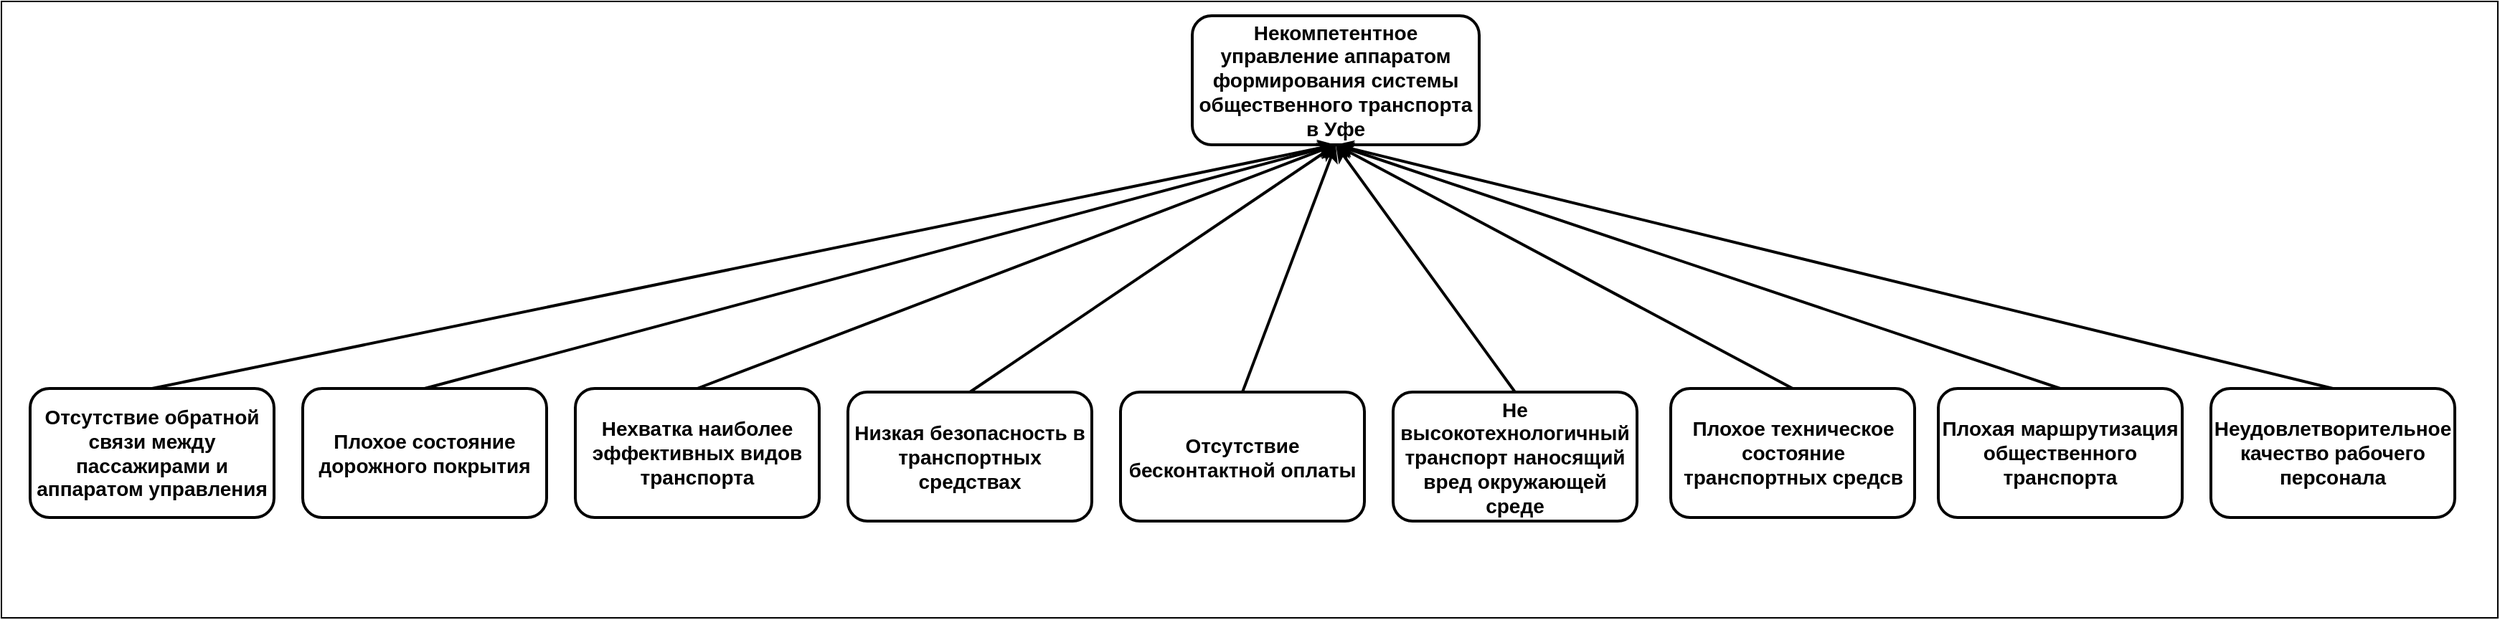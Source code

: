 <mxfile version="22.0.8" type="device">
  <diagram name="Страница — 1" id="Rkio65C2KcX7ebfm4gES">
    <mxGraphModel dx="2876" dy="2286" grid="1" gridSize="10" guides="1" tooltips="1" connect="1" arrows="1" fold="1" page="1" pageScale="1" pageWidth="827" pageHeight="1169" background="#FFFFFF" math="0" shadow="0">
      <root>
        <mxCell id="0" />
        <mxCell id="1" parent="0" />
        <mxCell id="0EdAW84SbodpDhogGdeT-20" value="Плохое состояние дорожного покрытия" style="rounded=1;whiteSpace=wrap;html=1;strokeColor=#000000;strokeWidth=2;fillColor=#FFFFFF;fontColor=#000000;fontSize=14;fontStyle=1" parent="1" vertex="1">
          <mxGeometry x="-540" y="150" width="170" height="90" as="geometry" />
        </mxCell>
        <mxCell id="K3dL2wdHjl4mWaWIrZxm-4" value="" style="rounded=0;whiteSpace=wrap;html=1;strokeColor=#000000;strokeWidth=1;fillColor=none;" parent="1" vertex="1">
          <mxGeometry x="-750" y="-120" width="1740" height="430" as="geometry" />
        </mxCell>
        <mxCell id="irbLmTp_FqNfcHoyAhkN-2" value="Плохая маршрутизация&lt;br&gt;общественного транспорта" style="rounded=1;whiteSpace=wrap;html=1;strokeColor=#000000;strokeWidth=2;fillColor=#FFFFFF;fontColor=#000000;fontSize=14;fontStyle=1" parent="1" vertex="1">
          <mxGeometry x="600" y="150" width="170" height="90" as="geometry" />
        </mxCell>
        <mxCell id="irbLmTp_FqNfcHoyAhkN-3" value="Неудовлетворительное качество рабочего персонала" style="rounded=1;whiteSpace=wrap;html=1;strokeColor=#000000;strokeWidth=2;fillColor=#FFFFFF;fontColor=#000000;fontSize=14;fontStyle=1" parent="1" vertex="1">
          <mxGeometry x="790" y="150" width="170" height="90" as="geometry" />
        </mxCell>
        <mxCell id="irbLmTp_FqNfcHoyAhkN-4" value="Отсутствие обратной связи между пассажирами и аппаратом управления" style="rounded=1;whiteSpace=wrap;html=1;strokeColor=#000000;strokeWidth=2;fillColor=#FFFFFF;fontColor=#000000;fontSize=14;fontStyle=1" parent="1" vertex="1">
          <mxGeometry x="-730" y="150" width="170" height="90" as="geometry" />
        </mxCell>
        <mxCell id="irbLmTp_FqNfcHoyAhkN-12" value="Нехватка наиболее эффективных видов транспорта" style="rounded=1;whiteSpace=wrap;html=1;strokeColor=#000000;strokeWidth=2;fillColor=#FFFFFF;fontColor=#000000;fontSize=14;fontStyle=1" parent="1" vertex="1">
          <mxGeometry x="-350" y="150" width="170" height="90" as="geometry" />
        </mxCell>
        <mxCell id="irbLmTp_FqNfcHoyAhkN-13" value="Низкая безопасность в транспортных средствах" style="rounded=1;whiteSpace=wrap;html=1;strokeColor=#000000;strokeWidth=2;fillColor=#FFFFFF;fontColor=#000000;fontSize=14;fontStyle=1" parent="1" vertex="1">
          <mxGeometry x="-160" y="152.5" width="170" height="90" as="geometry" />
        </mxCell>
        <mxCell id="irbLmTp_FqNfcHoyAhkN-14" value="Отсутствие бесконтактной оплаты" style="rounded=1;whiteSpace=wrap;html=1;strokeColor=#000000;strokeWidth=2;fillColor=#FFFFFF;fontColor=#000000;fontSize=14;fontStyle=1" parent="1" vertex="1">
          <mxGeometry x="30" y="152.5" width="170" height="90" as="geometry" />
        </mxCell>
        <mxCell id="irbLmTp_FqNfcHoyAhkN-15" value="Не высокотехнологичный транспорт наносящий вред окружающей среде" style="rounded=1;whiteSpace=wrap;html=1;strokeColor=#000000;strokeWidth=2;fillColor=#FFFFFF;fontColor=#000000;fontSize=14;fontStyle=1" parent="1" vertex="1">
          <mxGeometry x="220" y="152.5" width="170" height="90" as="geometry" />
        </mxCell>
        <mxCell id="irbLmTp_FqNfcHoyAhkN-16" value="Плохое техническое состояние транспортных средсв" style="rounded=1;whiteSpace=wrap;html=1;strokeColor=#000000;strokeWidth=2;fillColor=#FFFFFF;fontColor=#000000;fontSize=14;fontStyle=1" parent="1" vertex="1">
          <mxGeometry x="413.5" y="150" width="170" height="90" as="geometry" />
        </mxCell>
        <mxCell id="irbLmTp_FqNfcHoyAhkN-18" value="Некомпетентное управление аппаратом формирования системы общественного транспорта в Уфе" style="rounded=1;whiteSpace=wrap;html=1;strokeColor=#000000;strokeWidth=2;fillColor=#FFFFFF;fontColor=#000000;fontSize=14;fontStyle=1" parent="1" vertex="1">
          <mxGeometry x="80" y="-110" width="200" height="90" as="geometry" />
        </mxCell>
        <mxCell id="irbLmTp_FqNfcHoyAhkN-25" value="" style="endArrow=classic;html=1;rounded=0;strokeWidth=2;exitX=0.5;exitY=0;exitDx=0;exitDy=0;entryX=0.5;entryY=1;entryDx=0;entryDy=0;" parent="1" source="irbLmTp_FqNfcHoyAhkN-2" target="irbLmTp_FqNfcHoyAhkN-18" edge="1">
          <mxGeometry width="50" height="50" relative="1" as="geometry">
            <mxPoint x="550" y="27.5" as="sourcePoint" />
            <mxPoint x="340" y="-100" as="targetPoint" />
          </mxGeometry>
        </mxCell>
        <mxCell id="irbLmTp_FqNfcHoyAhkN-26" value="" style="endArrow=classic;html=1;rounded=0;strokeWidth=2;exitX=0.5;exitY=0;exitDx=0;exitDy=0;entryX=0.5;entryY=1;entryDx=0;entryDy=0;" parent="1" source="irbLmTp_FqNfcHoyAhkN-3" target="irbLmTp_FqNfcHoyAhkN-18" edge="1">
          <mxGeometry width="50" height="50" relative="1" as="geometry">
            <mxPoint x="510" y="107.5" as="sourcePoint" />
            <mxPoint x="300" y="-20" as="targetPoint" />
          </mxGeometry>
        </mxCell>
        <mxCell id="irbLmTp_FqNfcHoyAhkN-27" value="" style="endArrow=classic;html=1;rounded=0;strokeWidth=2;exitX=0.5;exitY=0;exitDx=0;exitDy=0;entryX=0.5;entryY=1;entryDx=0;entryDy=0;" parent="1" source="irbLmTp_FqNfcHoyAhkN-16" target="irbLmTp_FqNfcHoyAhkN-18" edge="1">
          <mxGeometry width="50" height="50" relative="1" as="geometry">
            <mxPoint x="520" y="117.5" as="sourcePoint" />
            <mxPoint x="310" y="-10" as="targetPoint" />
          </mxGeometry>
        </mxCell>
        <mxCell id="irbLmTp_FqNfcHoyAhkN-28" value="" style="endArrow=classic;html=1;rounded=0;strokeWidth=2;exitX=0.5;exitY=0;exitDx=0;exitDy=0;entryX=0.5;entryY=1;entryDx=0;entryDy=0;" parent="1" source="irbLmTp_FqNfcHoyAhkN-15" target="irbLmTp_FqNfcHoyAhkN-18" edge="1">
          <mxGeometry width="50" height="50" relative="1" as="geometry">
            <mxPoint x="530" y="127.5" as="sourcePoint" />
            <mxPoint x="320" as="targetPoint" />
          </mxGeometry>
        </mxCell>
        <mxCell id="irbLmTp_FqNfcHoyAhkN-29" value="" style="endArrow=classic;html=1;rounded=0;strokeWidth=2;exitX=0.5;exitY=0;exitDx=0;exitDy=0;entryX=0.5;entryY=1;entryDx=0;entryDy=0;" parent="1" source="irbLmTp_FqNfcHoyAhkN-14" target="irbLmTp_FqNfcHoyAhkN-18" edge="1">
          <mxGeometry width="50" height="50" relative="1" as="geometry">
            <mxPoint x="540" y="137.5" as="sourcePoint" />
            <mxPoint x="330" y="10" as="targetPoint" />
          </mxGeometry>
        </mxCell>
        <mxCell id="irbLmTp_FqNfcHoyAhkN-30" value="" style="endArrow=classic;html=1;rounded=0;strokeWidth=2;exitX=0.5;exitY=0;exitDx=0;exitDy=0;entryX=0.5;entryY=1;entryDx=0;entryDy=0;" parent="1" source="irbLmTp_FqNfcHoyAhkN-13" target="irbLmTp_FqNfcHoyAhkN-18" edge="1">
          <mxGeometry width="50" height="50" relative="1" as="geometry">
            <mxPoint x="550" y="147.5" as="sourcePoint" />
            <mxPoint x="340" y="20" as="targetPoint" />
          </mxGeometry>
        </mxCell>
        <mxCell id="irbLmTp_FqNfcHoyAhkN-31" value="" style="endArrow=classic;html=1;rounded=0;strokeWidth=2;exitX=0.5;exitY=0;exitDx=0;exitDy=0;entryX=0.5;entryY=1;entryDx=0;entryDy=0;" parent="1" source="irbLmTp_FqNfcHoyAhkN-12" target="irbLmTp_FqNfcHoyAhkN-18" edge="1">
          <mxGeometry width="50" height="50" relative="1" as="geometry">
            <mxPoint x="560" y="157.5" as="sourcePoint" />
            <mxPoint x="350" y="30" as="targetPoint" />
          </mxGeometry>
        </mxCell>
        <mxCell id="irbLmTp_FqNfcHoyAhkN-32" value="" style="endArrow=classic;html=1;rounded=0;strokeWidth=2;exitX=0.5;exitY=0;exitDx=0;exitDy=0;entryX=0.5;entryY=1;entryDx=0;entryDy=0;" parent="1" source="0EdAW84SbodpDhogGdeT-20" target="irbLmTp_FqNfcHoyAhkN-18" edge="1">
          <mxGeometry width="50" height="50" relative="1" as="geometry">
            <mxPoint x="570" y="167.5" as="sourcePoint" />
            <mxPoint x="360" y="40" as="targetPoint" />
          </mxGeometry>
        </mxCell>
        <mxCell id="ayQVaCyP6KHyGNTAfVo_-1" value="" style="endArrow=classic;html=1;rounded=0;strokeWidth=2;exitX=0.5;exitY=0;exitDx=0;exitDy=0;entryX=0.5;entryY=1;entryDx=0;entryDy=0;" edge="1" parent="1" source="irbLmTp_FqNfcHoyAhkN-4" target="irbLmTp_FqNfcHoyAhkN-18">
          <mxGeometry width="50" height="50" relative="1" as="geometry">
            <mxPoint x="-235" y="101.82" as="sourcePoint" />
            <mxPoint x="-620" y="39.995" as="targetPoint" />
          </mxGeometry>
        </mxCell>
      </root>
    </mxGraphModel>
  </diagram>
</mxfile>
